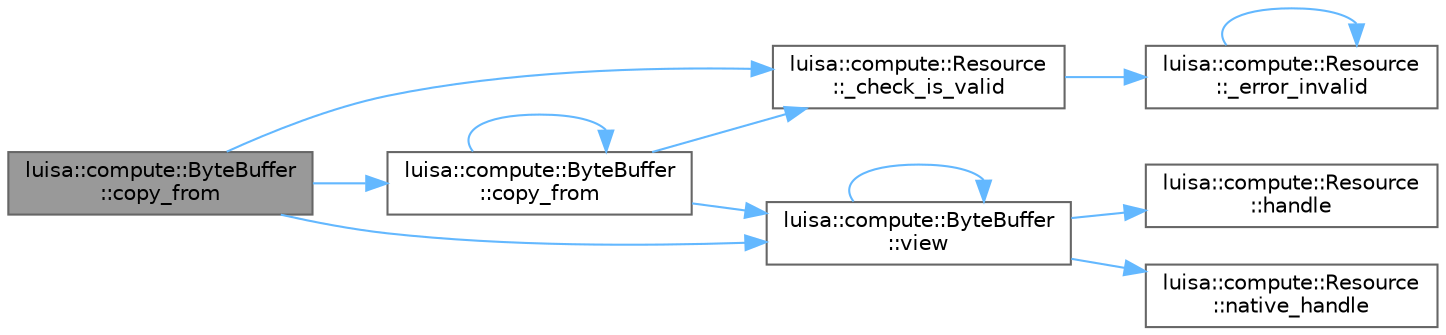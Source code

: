 digraph "luisa::compute::ByteBuffer::copy_from"
{
 // LATEX_PDF_SIZE
  bgcolor="transparent";
  edge [fontname=Helvetica,fontsize=10,labelfontname=Helvetica,labelfontsize=10];
  node [fontname=Helvetica,fontsize=10,shape=box,height=0.2,width=0.4];
  rankdir="LR";
  Node1 [id="Node000001",label="luisa::compute::ByteBuffer\l::copy_from",height=0.2,width=0.4,color="gray40", fillcolor="grey60", style="filled", fontcolor="black",tooltip=" "];
  Node1 -> Node2 [id="edge12_Node000001_Node000002",color="steelblue1",style="solid",tooltip=" "];
  Node2 [id="Node000002",label="luisa::compute::Resource\l::_check_is_valid",height=0.2,width=0.4,color="grey40", fillcolor="white", style="filled",URL="$classluisa_1_1compute_1_1_resource.html#acd4eeb601dbaa644497541380a30c9aa",tooltip=" "];
  Node2 -> Node3 [id="edge13_Node000002_Node000003",color="steelblue1",style="solid",tooltip=" "];
  Node3 [id="Node000003",label="luisa::compute::Resource\l::_error_invalid",height=0.2,width=0.4,color="grey40", fillcolor="white", style="filled",URL="$classluisa_1_1compute_1_1_resource.html#a98f3cf67e789cf526dce15ddbaf4b949",tooltip=" "];
  Node3 -> Node3 [id="edge14_Node000003_Node000003",color="steelblue1",style="solid",tooltip=" "];
  Node1 -> Node4 [id="edge15_Node000001_Node000004",color="steelblue1",style="solid",tooltip=" "];
  Node4 [id="Node000004",label="luisa::compute::ByteBuffer\l::copy_from",height=0.2,width=0.4,color="grey40", fillcolor="white", style="filled",URL="$classluisa_1_1compute_1_1_byte_buffer.html#ab980ab39dad7ad65a1f9cd9028b552e1",tooltip=" "];
  Node4 -> Node2 [id="edge16_Node000004_Node000002",color="steelblue1",style="solid",tooltip=" "];
  Node4 -> Node4 [id="edge17_Node000004_Node000004",color="steelblue1",style="solid",tooltip=" "];
  Node4 -> Node5 [id="edge18_Node000004_Node000005",color="steelblue1",style="solid",tooltip=" "];
  Node5 [id="Node000005",label="luisa::compute::ByteBuffer\l::view",height=0.2,width=0.4,color="grey40", fillcolor="white", style="filled",URL="$classluisa_1_1compute_1_1_byte_buffer.html#afe025644a917c9fa1688293022728435",tooltip=" "];
  Node5 -> Node6 [id="edge19_Node000005_Node000006",color="steelblue1",style="solid",tooltip=" "];
  Node6 [id="Node000006",label="luisa::compute::Resource\l::handle",height=0.2,width=0.4,color="grey40", fillcolor="white", style="filled",URL="$classluisa_1_1compute_1_1_resource.html#a00d6db28ea14237c5c3ee4f3c1afbd46",tooltip=" "];
  Node5 -> Node7 [id="edge20_Node000005_Node000007",color="steelblue1",style="solid",tooltip=" "];
  Node7 [id="Node000007",label="luisa::compute::Resource\l::native_handle",height=0.2,width=0.4,color="grey40", fillcolor="white", style="filled",URL="$classluisa_1_1compute_1_1_resource.html#a5b0aadeafcc056f1eae2b78a59b5bdaa",tooltip=" "];
  Node5 -> Node5 [id="edge21_Node000005_Node000005",color="steelblue1",style="solid",tooltip=" "];
  Node1 -> Node5 [id="edge22_Node000001_Node000005",color="steelblue1",style="solid",tooltip=" "];
}
